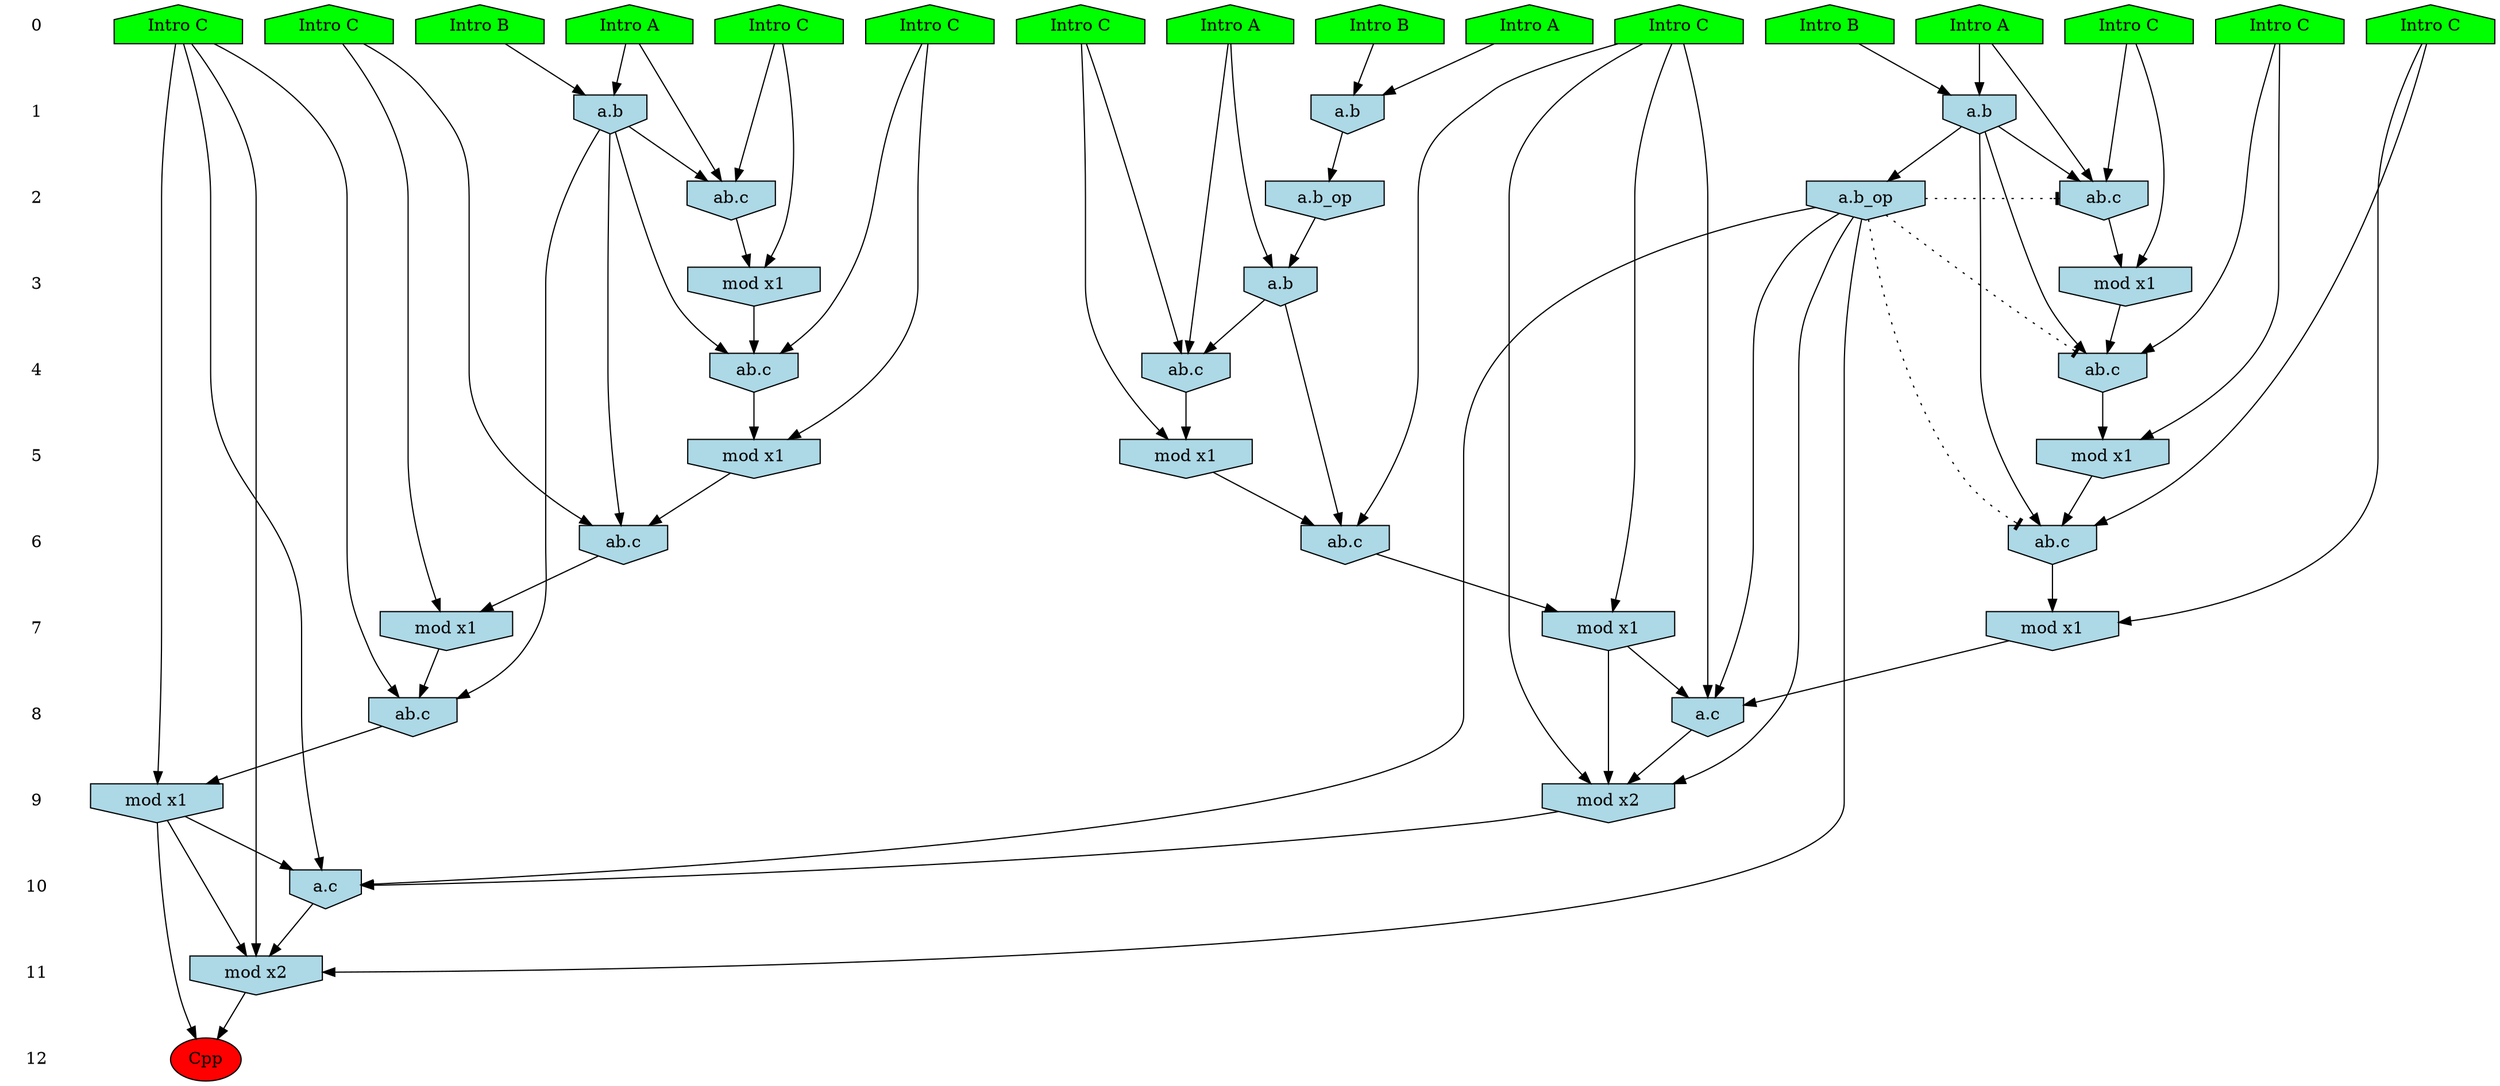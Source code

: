 /* Compression of 1 causal flows obtained in average at 1.613123E+01 t.u */
/* Compressed causal flows were: [2733] */
digraph G{
 ranksep=.5 ; 
{ rank = same ; "0" [shape=plaintext] ; node_1 [label ="Intro A", shape=house, style=filled, fillcolor=green] ;
node_2 [label ="Intro A", shape=house, style=filled, fillcolor=green] ;
node_3 [label ="Intro A", shape=house, style=filled, fillcolor=green] ;
node_4 [label ="Intro B", shape=house, style=filled, fillcolor=green] ;
node_5 [label ="Intro B", shape=house, style=filled, fillcolor=green] ;
node_6 [label ="Intro A", shape=house, style=filled, fillcolor=green] ;
node_7 [label ="Intro B", shape=house, style=filled, fillcolor=green] ;
node_8 [label ="Intro C", shape=house, style=filled, fillcolor=green] ;
node_9 [label ="Intro C", shape=house, style=filled, fillcolor=green] ;
node_10 [label ="Intro C", shape=house, style=filled, fillcolor=green] ;
node_11 [label ="Intro C", shape=house, style=filled, fillcolor=green] ;
node_12 [label ="Intro C", shape=house, style=filled, fillcolor=green] ;
node_13 [label ="Intro C", shape=house, style=filled, fillcolor=green] ;
node_14 [label ="Intro C", shape=house, style=filled, fillcolor=green] ;
node_15 [label ="Intro C", shape=house, style=filled, fillcolor=green] ;
node_16 [label ="Intro C", shape=house, style=filled, fillcolor=green] ;
}
{ rank = same ; "1" [shape=plaintext] ; node_17 [label="a.b", shape=invhouse, style=filled, fillcolor = lightblue] ;
node_19 [label="a.b", shape=invhouse, style=filled, fillcolor = lightblue] ;
node_27 [label="a.b", shape=invhouse, style=filled, fillcolor = lightblue] ;
}
{ rank = same ; "2" [shape=plaintext] ; node_18 [label="a.b_op", shape=invhouse, style=filled, fillcolor = lightblue] ;
node_23 [label="ab.c", shape=invhouse, style=filled, fillcolor = lightblue] ;
node_29 [label="ab.c", shape=invhouse, style=filled, fillcolor = lightblue] ;
node_33 [label="a.b_op", shape=invhouse, style=filled, fillcolor = lightblue] ;
}
{ rank = same ; "3" [shape=plaintext] ; node_20 [label="a.b", shape=invhouse, style=filled, fillcolor = lightblue] ;
node_25 [label="mod x1", shape=invhouse, style=filled, fillcolor = lightblue] ;
node_32 [label="mod x1", shape=invhouse, style=filled, fillcolor = lightblue] ;
}
{ rank = same ; "4" [shape=plaintext] ; node_21 [label="ab.c", shape=invhouse, style=filled, fillcolor = lightblue] ;
node_26 [label="ab.c", shape=invhouse, style=filled, fillcolor = lightblue] ;
node_34 [label="ab.c", shape=invhouse, style=filled, fillcolor = lightblue] ;
}
{ rank = same ; "5" [shape=plaintext] ; node_22 [label="mod x1", shape=invhouse, style=filled, fillcolor = lightblue] ;
node_30 [label="mod x1", shape=invhouse, style=filled, fillcolor = lightblue] ;
node_36 [label="mod x1", shape=invhouse, style=filled, fillcolor = lightblue] ;
}
{ rank = same ; "6" [shape=plaintext] ; node_24 [label="ab.c", shape=invhouse, style=filled, fillcolor = lightblue] ;
node_31 [label="ab.c", shape=invhouse, style=filled, fillcolor = lightblue] ;
node_37 [label="ab.c", shape=invhouse, style=filled, fillcolor = lightblue] ;
}
{ rank = same ; "7" [shape=plaintext] ; node_28 [label="mod x1", shape=invhouse, style=filled, fillcolor = lightblue] ;
node_35 [label="mod x1", shape=invhouse, style=filled, fillcolor = lightblue] ;
node_38 [label="mod x1", shape=invhouse, style=filled, fillcolor = lightblue] ;
}
{ rank = same ; "8" [shape=plaintext] ; node_39 [label="ab.c", shape=invhouse, style=filled, fillcolor = lightblue] ;
node_41 [label="a.c", shape=invhouse, style=filled, fillcolor = lightblue] ;
}
{ rank = same ; "9" [shape=plaintext] ; node_40 [label="mod x1", shape=invhouse, style=filled, fillcolor = lightblue] ;
node_42 [label="mod x2", shape=invhouse, style=filled, fillcolor = lightblue] ;
}
{ rank = same ; "10" [shape=plaintext] ; node_43 [label="a.c", shape=invhouse, style=filled, fillcolor = lightblue] ;
}
{ rank = same ; "11" [shape=plaintext] ; node_44 [label="mod x2", shape=invhouse, style=filled, fillcolor = lightblue] ;
}
{ rank = same ; "12" [shape=plaintext] ; node_45 [label ="Cpp", style=filled, fillcolor=red] ;
}
"0" -> "1" [style="invis"]; 
"1" -> "2" [style="invis"]; 
"2" -> "3" [style="invis"]; 
"3" -> "4" [style="invis"]; 
"4" -> "5" [style="invis"]; 
"5" -> "6" [style="invis"]; 
"6" -> "7" [style="invis"]; 
"7" -> "8" [style="invis"]; 
"8" -> "9" [style="invis"]; 
"9" -> "10" [style="invis"]; 
"10" -> "11" [style="invis"]; 
"11" -> "12" [style="invis"]; 
node_6 -> node_17
node_7 -> node_17
node_17 -> node_18
node_3 -> node_19
node_5 -> node_19
node_1 -> node_20
node_18 -> node_20
node_1 -> node_21
node_16 -> node_21
node_20 -> node_21
node_16 -> node_22
node_21 -> node_22
node_3 -> node_23
node_9 -> node_23
node_19 -> node_23
node_11 -> node_24
node_20 -> node_24
node_22 -> node_24
node_9 -> node_25
node_23 -> node_25
node_12 -> node_26
node_19 -> node_26
node_25 -> node_26
node_2 -> node_27
node_4 -> node_27
node_11 -> node_28
node_24 -> node_28
node_2 -> node_29
node_15 -> node_29
node_27 -> node_29
node_12 -> node_30
node_26 -> node_30
node_14 -> node_31
node_19 -> node_31
node_30 -> node_31
node_15 -> node_32
node_29 -> node_32
node_19 -> node_33
node_10 -> node_34
node_27 -> node_34
node_32 -> node_34
node_14 -> node_35
node_31 -> node_35
node_10 -> node_36
node_34 -> node_36
node_8 -> node_37
node_27 -> node_37
node_36 -> node_37
node_8 -> node_38
node_37 -> node_38
node_13 -> node_39
node_27 -> node_39
node_38 -> node_39
node_13 -> node_40
node_39 -> node_40
node_11 -> node_41
node_28 -> node_41
node_33 -> node_41
node_35 -> node_41
node_11 -> node_42
node_28 -> node_42
node_33 -> node_42
node_41 -> node_42
node_13 -> node_43
node_33 -> node_43
node_40 -> node_43
node_42 -> node_43
node_13 -> node_44
node_33 -> node_44
node_40 -> node_44
node_43 -> node_44
node_40 -> node_45
node_44 -> node_45
node_33 -> node_31 [style=dotted, arrowhead = tee] 
node_33 -> node_26 [style=dotted, arrowhead = tee] 
node_33 -> node_23 [style=dotted, arrowhead = tee] 
}
/*
 Dot generation time: 0.000176
*/